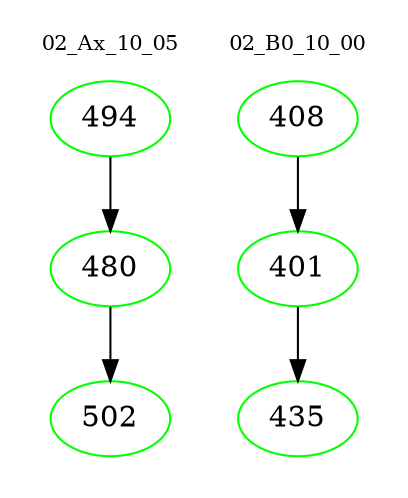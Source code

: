 digraph{
subgraph cluster_0 {
color = white
label = "02_Ax_10_05";
fontsize=10;
T0_494 [label="494", color="green"]
T0_494 -> T0_480 [color="black"]
T0_480 [label="480", color="green"]
T0_480 -> T0_502 [color="black"]
T0_502 [label="502", color="green"]
}
subgraph cluster_1 {
color = white
label = "02_B0_10_00";
fontsize=10;
T1_408 [label="408", color="green"]
T1_408 -> T1_401 [color="black"]
T1_401 [label="401", color="green"]
T1_401 -> T1_435 [color="black"]
T1_435 [label="435", color="green"]
}
}
